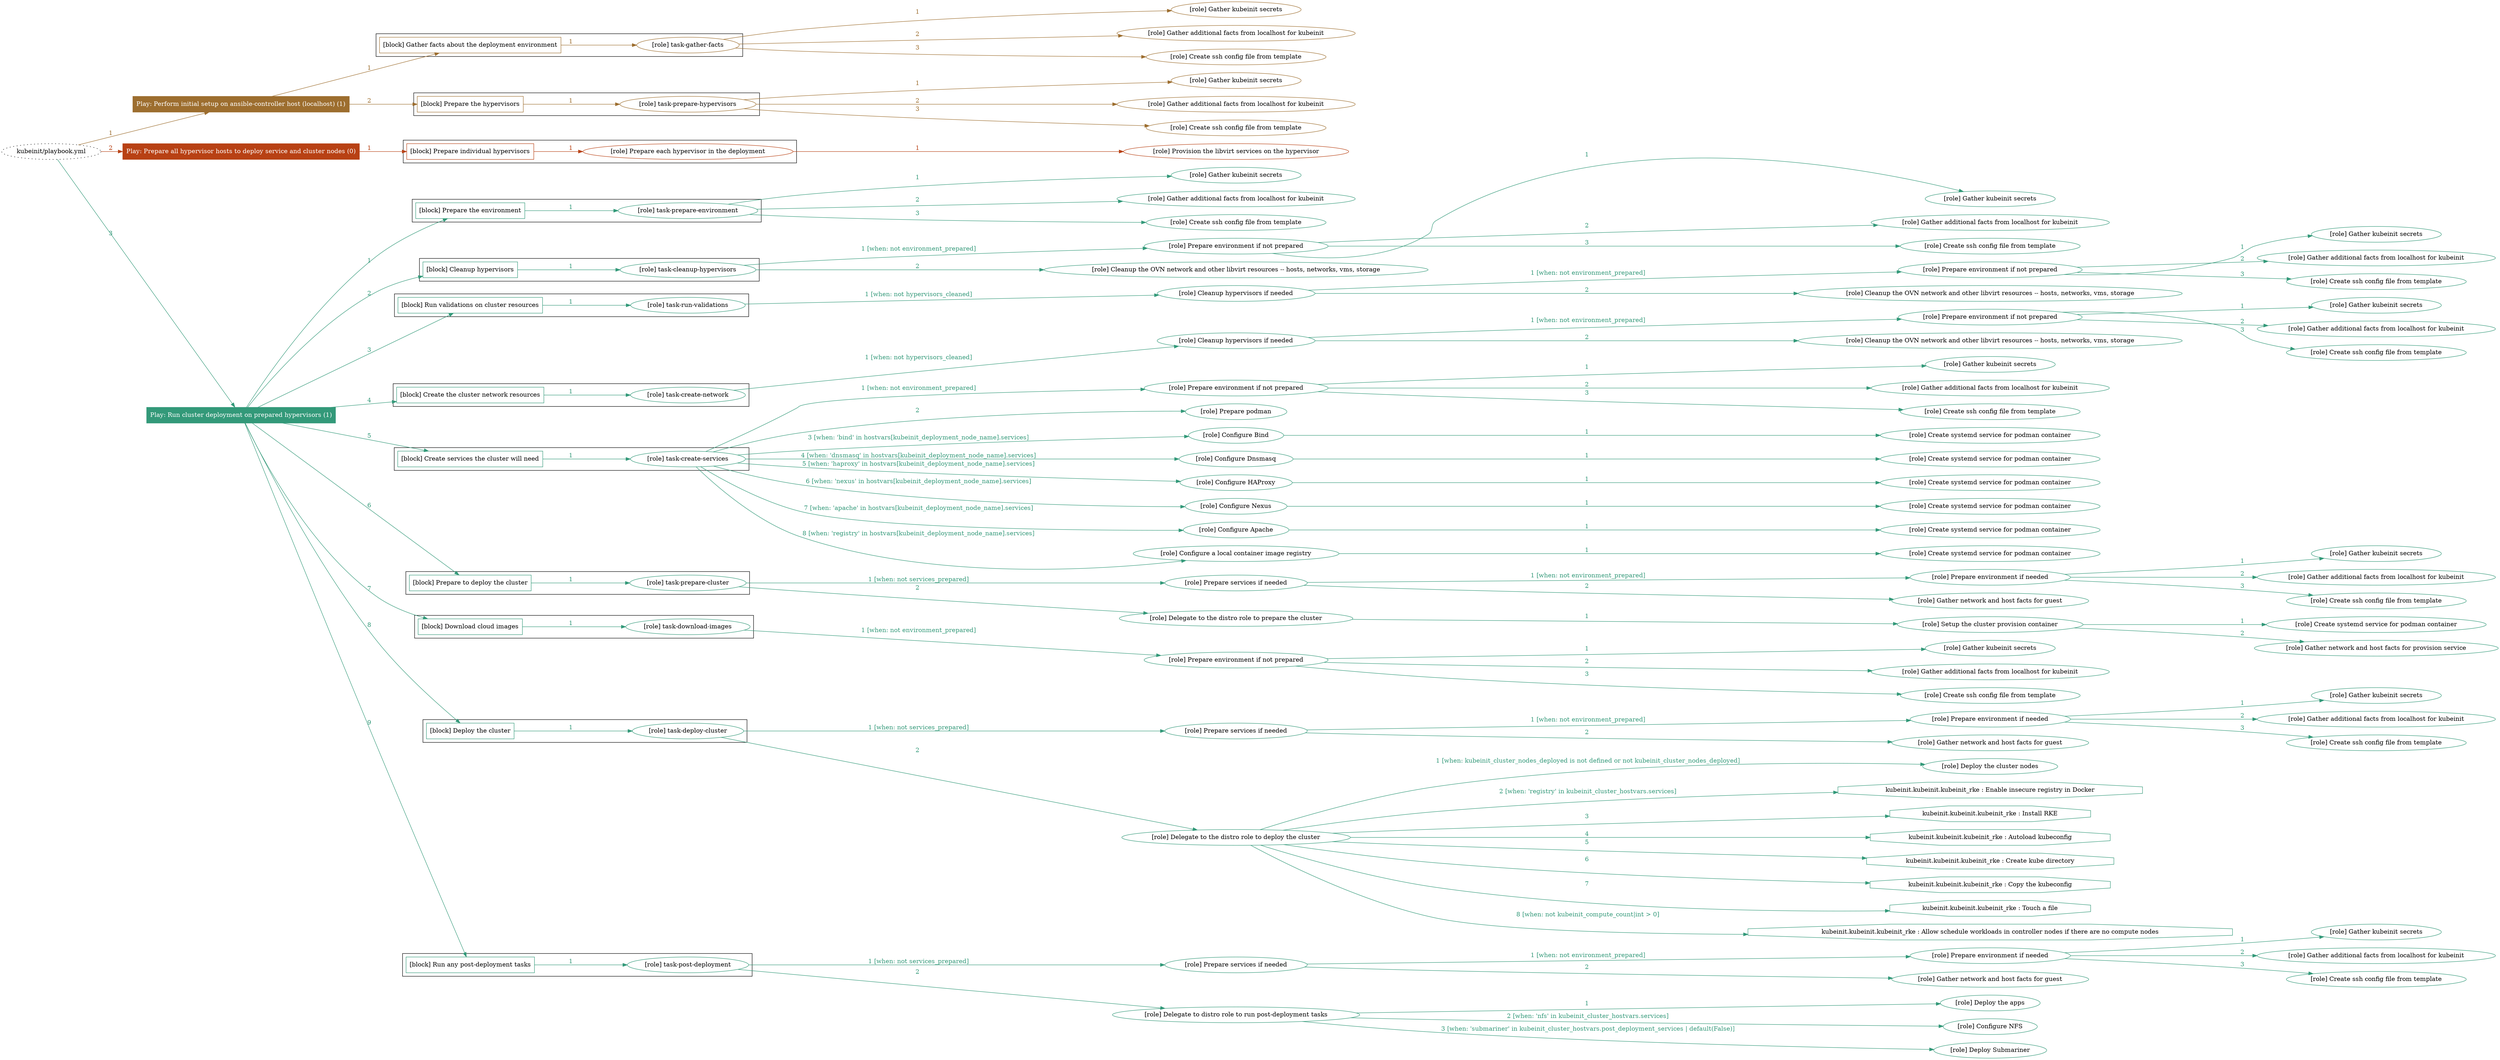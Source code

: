 digraph {
	graph [concentrate=true ordering=in rankdir=LR ratio=fill]
	edge [esep=5 sep=10]
	"kubeinit/playbook.yml" [URL="/home/runner/work/kubeinit/kubeinit/kubeinit/playbook.yml" id=playbook_248c75da style=dotted]
	play_55954fd9 [label="Play: Perform initial setup on ansible-controller host (localhost) (1)" URL="/home/runner/work/kubeinit/kubeinit/kubeinit/playbook.yml" color="#9d6e2f" fontcolor="#ffffff" id=play_55954fd9 shape=box style=filled tooltip=localhost]
	"kubeinit/playbook.yml" -> play_55954fd9 [label="1 " color="#9d6e2f" fontcolor="#9d6e2f" id=edge_01b6a9fa labeltooltip="1 " tooltip="1 "]
	subgraph "Gather kubeinit secrets" {
		role_f28fd35b [label="[role] Gather kubeinit secrets" URL="/home/runner/.ansible/collections/ansible_collections/kubeinit/kubeinit/roles/kubeinit_prepare/tasks/gather_kubeinit_facts.yml" color="#9d6e2f" id=role_f28fd35b tooltip="Gather kubeinit secrets"]
	}
	subgraph "Gather additional facts from localhost for kubeinit" {
		role_b103036b [label="[role] Gather additional facts from localhost for kubeinit" URL="/home/runner/.ansible/collections/ansible_collections/kubeinit/kubeinit/roles/kubeinit_prepare/tasks/gather_kubeinit_facts.yml" color="#9d6e2f" id=role_b103036b tooltip="Gather additional facts from localhost for kubeinit"]
	}
	subgraph "Create ssh config file from template" {
		role_7522fdcf [label="[role] Create ssh config file from template" URL="/home/runner/.ansible/collections/ansible_collections/kubeinit/kubeinit/roles/kubeinit_prepare/tasks/gather_kubeinit_facts.yml" color="#9d6e2f" id=role_7522fdcf tooltip="Create ssh config file from template"]
	}
	subgraph "task-gather-facts" {
		role_b223d60f [label="[role] task-gather-facts" URL="/home/runner/work/kubeinit/kubeinit/kubeinit/playbook.yml" color="#9d6e2f" id=role_b223d60f tooltip="task-gather-facts"]
		role_b223d60f -> role_f28fd35b [label="1 " color="#9d6e2f" fontcolor="#9d6e2f" id=edge_ff332b2f labeltooltip="1 " tooltip="1 "]
		role_b223d60f -> role_b103036b [label="2 " color="#9d6e2f" fontcolor="#9d6e2f" id=edge_d25084cd labeltooltip="2 " tooltip="2 "]
		role_b223d60f -> role_7522fdcf [label="3 " color="#9d6e2f" fontcolor="#9d6e2f" id=edge_260874f3 labeltooltip="3 " tooltip="3 "]
	}
	subgraph "Gather kubeinit secrets" {
		role_5fa1aab0 [label="[role] Gather kubeinit secrets" URL="/home/runner/.ansible/collections/ansible_collections/kubeinit/kubeinit/roles/kubeinit_prepare/tasks/gather_kubeinit_facts.yml" color="#9d6e2f" id=role_5fa1aab0 tooltip="Gather kubeinit secrets"]
	}
	subgraph "Gather additional facts from localhost for kubeinit" {
		role_3dab2be5 [label="[role] Gather additional facts from localhost for kubeinit" URL="/home/runner/.ansible/collections/ansible_collections/kubeinit/kubeinit/roles/kubeinit_prepare/tasks/gather_kubeinit_facts.yml" color="#9d6e2f" id=role_3dab2be5 tooltip="Gather additional facts from localhost for kubeinit"]
	}
	subgraph "Create ssh config file from template" {
		role_185f53a2 [label="[role] Create ssh config file from template" URL="/home/runner/.ansible/collections/ansible_collections/kubeinit/kubeinit/roles/kubeinit_prepare/tasks/gather_kubeinit_facts.yml" color="#9d6e2f" id=role_185f53a2 tooltip="Create ssh config file from template"]
	}
	subgraph "task-prepare-hypervisors" {
		role_523be390 [label="[role] task-prepare-hypervisors" URL="/home/runner/work/kubeinit/kubeinit/kubeinit/playbook.yml" color="#9d6e2f" id=role_523be390 tooltip="task-prepare-hypervisors"]
		role_523be390 -> role_5fa1aab0 [label="1 " color="#9d6e2f" fontcolor="#9d6e2f" id=edge_92500747 labeltooltip="1 " tooltip="1 "]
		role_523be390 -> role_3dab2be5 [label="2 " color="#9d6e2f" fontcolor="#9d6e2f" id=edge_26028351 labeltooltip="2 " tooltip="2 "]
		role_523be390 -> role_185f53a2 [label="3 " color="#9d6e2f" fontcolor="#9d6e2f" id=edge_5e55af16 labeltooltip="3 " tooltip="3 "]
	}
	subgraph "Play: Perform initial setup on ansible-controller host (localhost) (1)" {
		play_55954fd9 -> block_84211303 [label=1 color="#9d6e2f" fontcolor="#9d6e2f" id=edge_6731bd27 labeltooltip=1 tooltip=1]
		subgraph cluster_block_84211303 {
			block_84211303 [label="[block] Gather facts about the deployment environment" URL="/home/runner/work/kubeinit/kubeinit/kubeinit/playbook.yml" color="#9d6e2f" id=block_84211303 labeltooltip="Gather facts about the deployment environment" shape=box tooltip="Gather facts about the deployment environment"]
			block_84211303 -> role_b223d60f [label="1 " color="#9d6e2f" fontcolor="#9d6e2f" id=edge_d2c4d89b labeltooltip="1 " tooltip="1 "]
		}
		play_55954fd9 -> block_68a01049 [label=2 color="#9d6e2f" fontcolor="#9d6e2f" id=edge_601fb83c labeltooltip=2 tooltip=2]
		subgraph cluster_block_68a01049 {
			block_68a01049 [label="[block] Prepare the hypervisors" URL="/home/runner/work/kubeinit/kubeinit/kubeinit/playbook.yml" color="#9d6e2f" id=block_68a01049 labeltooltip="Prepare the hypervisors" shape=box tooltip="Prepare the hypervisors"]
			block_68a01049 -> role_523be390 [label="1 " color="#9d6e2f" fontcolor="#9d6e2f" id=edge_47536236 labeltooltip="1 " tooltip="1 "]
		}
	}
	play_7a2cb841 [label="Play: Prepare all hypervisor hosts to deploy service and cluster nodes (0)" URL="/home/runner/work/kubeinit/kubeinit/kubeinit/playbook.yml" color="#b84114" fontcolor="#ffffff" id=play_7a2cb841 shape=box style=filled tooltip="Play: Prepare all hypervisor hosts to deploy service and cluster nodes (0)"]
	"kubeinit/playbook.yml" -> play_7a2cb841 [label="2 " color="#b84114" fontcolor="#b84114" id=edge_fd63df1d labeltooltip="2 " tooltip="2 "]
	subgraph "Provision the libvirt services on the hypervisor" {
		role_5f987f4f [label="[role] Provision the libvirt services on the hypervisor" URL="/home/runner/.ansible/collections/ansible_collections/kubeinit/kubeinit/roles/kubeinit_prepare/tasks/prepare_hypervisor.yml" color="#b84114" id=role_5f987f4f tooltip="Provision the libvirt services on the hypervisor"]
	}
	subgraph "Prepare each hypervisor in the deployment" {
		role_6c3943e2 [label="[role] Prepare each hypervisor in the deployment" URL="/home/runner/work/kubeinit/kubeinit/kubeinit/playbook.yml" color="#b84114" id=role_6c3943e2 tooltip="Prepare each hypervisor in the deployment"]
		role_6c3943e2 -> role_5f987f4f [label="1 " color="#b84114" fontcolor="#b84114" id=edge_59e0d9db labeltooltip="1 " tooltip="1 "]
	}
	subgraph "Play: Prepare all hypervisor hosts to deploy service and cluster nodes (0)" {
		play_7a2cb841 -> block_be877109 [label=1 color="#b84114" fontcolor="#b84114" id=edge_f333e9a6 labeltooltip=1 tooltip=1]
		subgraph cluster_block_be877109 {
			block_be877109 [label="[block] Prepare individual hypervisors" URL="/home/runner/work/kubeinit/kubeinit/kubeinit/playbook.yml" color="#b84114" id=block_be877109 labeltooltip="Prepare individual hypervisors" shape=box tooltip="Prepare individual hypervisors"]
			block_be877109 -> role_6c3943e2 [label="1 " color="#b84114" fontcolor="#b84114" id=edge_4f13003a labeltooltip="1 " tooltip="1 "]
		}
	}
	play_eb6ec871 [label="Play: Run cluster deployment on prepared hypervisors (1)" URL="/home/runner/work/kubeinit/kubeinit/kubeinit/playbook.yml" color="#339979" fontcolor="#ffffff" id=play_eb6ec871 shape=box style=filled tooltip=localhost]
	"kubeinit/playbook.yml" -> play_eb6ec871 [label="3 " color="#339979" fontcolor="#339979" id=edge_3a2a88d9 labeltooltip="3 " tooltip="3 "]
	subgraph "Gather kubeinit secrets" {
		role_2d7ffac4 [label="[role] Gather kubeinit secrets" URL="/home/runner/.ansible/collections/ansible_collections/kubeinit/kubeinit/roles/kubeinit_prepare/tasks/gather_kubeinit_facts.yml" color="#339979" id=role_2d7ffac4 tooltip="Gather kubeinit secrets"]
	}
	subgraph "Gather additional facts from localhost for kubeinit" {
		role_7307f954 [label="[role] Gather additional facts from localhost for kubeinit" URL="/home/runner/.ansible/collections/ansible_collections/kubeinit/kubeinit/roles/kubeinit_prepare/tasks/gather_kubeinit_facts.yml" color="#339979" id=role_7307f954 tooltip="Gather additional facts from localhost for kubeinit"]
	}
	subgraph "Create ssh config file from template" {
		role_ccd89e8c [label="[role] Create ssh config file from template" URL="/home/runner/.ansible/collections/ansible_collections/kubeinit/kubeinit/roles/kubeinit_prepare/tasks/gather_kubeinit_facts.yml" color="#339979" id=role_ccd89e8c tooltip="Create ssh config file from template"]
	}
	subgraph "task-prepare-environment" {
		role_4a3502b2 [label="[role] task-prepare-environment" URL="/home/runner/work/kubeinit/kubeinit/kubeinit/playbook.yml" color="#339979" id=role_4a3502b2 tooltip="task-prepare-environment"]
		role_4a3502b2 -> role_2d7ffac4 [label="1 " color="#339979" fontcolor="#339979" id=edge_a7b5127f labeltooltip="1 " tooltip="1 "]
		role_4a3502b2 -> role_7307f954 [label="2 " color="#339979" fontcolor="#339979" id=edge_d50cc9a9 labeltooltip="2 " tooltip="2 "]
		role_4a3502b2 -> role_ccd89e8c [label="3 " color="#339979" fontcolor="#339979" id=edge_95291805 labeltooltip="3 " tooltip="3 "]
	}
	subgraph "Gather kubeinit secrets" {
		role_fa62ad03 [label="[role] Gather kubeinit secrets" URL="/home/runner/.ansible/collections/ansible_collections/kubeinit/kubeinit/roles/kubeinit_prepare/tasks/gather_kubeinit_facts.yml" color="#339979" id=role_fa62ad03 tooltip="Gather kubeinit secrets"]
	}
	subgraph "Gather additional facts from localhost for kubeinit" {
		role_195ac87a [label="[role] Gather additional facts from localhost for kubeinit" URL="/home/runner/.ansible/collections/ansible_collections/kubeinit/kubeinit/roles/kubeinit_prepare/tasks/gather_kubeinit_facts.yml" color="#339979" id=role_195ac87a tooltip="Gather additional facts from localhost for kubeinit"]
	}
	subgraph "Create ssh config file from template" {
		role_d11b21eb [label="[role] Create ssh config file from template" URL="/home/runner/.ansible/collections/ansible_collections/kubeinit/kubeinit/roles/kubeinit_prepare/tasks/gather_kubeinit_facts.yml" color="#339979" id=role_d11b21eb tooltip="Create ssh config file from template"]
	}
	subgraph "Prepare environment if not prepared" {
		role_23561c97 [label="[role] Prepare environment if not prepared" URL="/home/runner/.ansible/collections/ansible_collections/kubeinit/kubeinit/roles/kubeinit_prepare/tasks/cleanup_hypervisors.yml" color="#339979" id=role_23561c97 tooltip="Prepare environment if not prepared"]
		role_23561c97 -> role_fa62ad03 [label="1 " color="#339979" fontcolor="#339979" id=edge_0cc710c0 labeltooltip="1 " tooltip="1 "]
		role_23561c97 -> role_195ac87a [label="2 " color="#339979" fontcolor="#339979" id=edge_8e8be63c labeltooltip="2 " tooltip="2 "]
		role_23561c97 -> role_d11b21eb [label="3 " color="#339979" fontcolor="#339979" id=edge_29049882 labeltooltip="3 " tooltip="3 "]
	}
	subgraph "Cleanup the OVN network and other libvirt resources -- hosts, networks, vms, storage" {
		role_5879f1ea [label="[role] Cleanup the OVN network and other libvirt resources -- hosts, networks, vms, storage" URL="/home/runner/.ansible/collections/ansible_collections/kubeinit/kubeinit/roles/kubeinit_prepare/tasks/cleanup_hypervisors.yml" color="#339979" id=role_5879f1ea tooltip="Cleanup the OVN network and other libvirt resources -- hosts, networks, vms, storage"]
	}
	subgraph "task-cleanup-hypervisors" {
		role_e8662778 [label="[role] task-cleanup-hypervisors" URL="/home/runner/work/kubeinit/kubeinit/kubeinit/playbook.yml" color="#339979" id=role_e8662778 tooltip="task-cleanup-hypervisors"]
		role_e8662778 -> role_23561c97 [label="1 [when: not environment_prepared]" color="#339979" fontcolor="#339979" id=edge_81648d97 labeltooltip="1 [when: not environment_prepared]" tooltip="1 [when: not environment_prepared]"]
		role_e8662778 -> role_5879f1ea [label="2 " color="#339979" fontcolor="#339979" id=edge_ba3c3a1f labeltooltip="2 " tooltip="2 "]
	}
	subgraph "Gather kubeinit secrets" {
		role_a59d8ad7 [label="[role] Gather kubeinit secrets" URL="/home/runner/.ansible/collections/ansible_collections/kubeinit/kubeinit/roles/kubeinit_prepare/tasks/gather_kubeinit_facts.yml" color="#339979" id=role_a59d8ad7 tooltip="Gather kubeinit secrets"]
	}
	subgraph "Gather additional facts from localhost for kubeinit" {
		role_797bebd2 [label="[role] Gather additional facts from localhost for kubeinit" URL="/home/runner/.ansible/collections/ansible_collections/kubeinit/kubeinit/roles/kubeinit_prepare/tasks/gather_kubeinit_facts.yml" color="#339979" id=role_797bebd2 tooltip="Gather additional facts from localhost for kubeinit"]
	}
	subgraph "Create ssh config file from template" {
		role_3d39f1c8 [label="[role] Create ssh config file from template" URL="/home/runner/.ansible/collections/ansible_collections/kubeinit/kubeinit/roles/kubeinit_prepare/tasks/gather_kubeinit_facts.yml" color="#339979" id=role_3d39f1c8 tooltip="Create ssh config file from template"]
	}
	subgraph "Prepare environment if not prepared" {
		role_bdfb1f0e [label="[role] Prepare environment if not prepared" URL="/home/runner/.ansible/collections/ansible_collections/kubeinit/kubeinit/roles/kubeinit_prepare/tasks/cleanup_hypervisors.yml" color="#339979" id=role_bdfb1f0e tooltip="Prepare environment if not prepared"]
		role_bdfb1f0e -> role_a59d8ad7 [label="1 " color="#339979" fontcolor="#339979" id=edge_42fabb0c labeltooltip="1 " tooltip="1 "]
		role_bdfb1f0e -> role_797bebd2 [label="2 " color="#339979" fontcolor="#339979" id=edge_71376528 labeltooltip="2 " tooltip="2 "]
		role_bdfb1f0e -> role_3d39f1c8 [label="3 " color="#339979" fontcolor="#339979" id=edge_81ed5952 labeltooltip="3 " tooltip="3 "]
	}
	subgraph "Cleanup the OVN network and other libvirt resources -- hosts, networks, vms, storage" {
		role_e1b7248f [label="[role] Cleanup the OVN network and other libvirt resources -- hosts, networks, vms, storage" URL="/home/runner/.ansible/collections/ansible_collections/kubeinit/kubeinit/roles/kubeinit_prepare/tasks/cleanup_hypervisors.yml" color="#339979" id=role_e1b7248f tooltip="Cleanup the OVN network and other libvirt resources -- hosts, networks, vms, storage"]
	}
	subgraph "Cleanup hypervisors if needed" {
		role_001e6d4a [label="[role] Cleanup hypervisors if needed" URL="/home/runner/.ansible/collections/ansible_collections/kubeinit/kubeinit/roles/kubeinit_validations/tasks/main.yml" color="#339979" id=role_001e6d4a tooltip="Cleanup hypervisors if needed"]
		role_001e6d4a -> role_bdfb1f0e [label="1 [when: not environment_prepared]" color="#339979" fontcolor="#339979" id=edge_b757469a labeltooltip="1 [when: not environment_prepared]" tooltip="1 [when: not environment_prepared]"]
		role_001e6d4a -> role_e1b7248f [label="2 " color="#339979" fontcolor="#339979" id=edge_d0ca6b11 labeltooltip="2 " tooltip="2 "]
	}
	subgraph "task-run-validations" {
		role_147ec1f6 [label="[role] task-run-validations" URL="/home/runner/work/kubeinit/kubeinit/kubeinit/playbook.yml" color="#339979" id=role_147ec1f6 tooltip="task-run-validations"]
		role_147ec1f6 -> role_001e6d4a [label="1 [when: not hypervisors_cleaned]" color="#339979" fontcolor="#339979" id=edge_f8d78d3c labeltooltip="1 [when: not hypervisors_cleaned]" tooltip="1 [when: not hypervisors_cleaned]"]
	}
	subgraph "Gather kubeinit secrets" {
		role_858a2c56 [label="[role] Gather kubeinit secrets" URL="/home/runner/.ansible/collections/ansible_collections/kubeinit/kubeinit/roles/kubeinit_prepare/tasks/gather_kubeinit_facts.yml" color="#339979" id=role_858a2c56 tooltip="Gather kubeinit secrets"]
	}
	subgraph "Gather additional facts from localhost for kubeinit" {
		role_3409cc49 [label="[role] Gather additional facts from localhost for kubeinit" URL="/home/runner/.ansible/collections/ansible_collections/kubeinit/kubeinit/roles/kubeinit_prepare/tasks/gather_kubeinit_facts.yml" color="#339979" id=role_3409cc49 tooltip="Gather additional facts from localhost for kubeinit"]
	}
	subgraph "Create ssh config file from template" {
		role_025d39a6 [label="[role] Create ssh config file from template" URL="/home/runner/.ansible/collections/ansible_collections/kubeinit/kubeinit/roles/kubeinit_prepare/tasks/gather_kubeinit_facts.yml" color="#339979" id=role_025d39a6 tooltip="Create ssh config file from template"]
	}
	subgraph "Prepare environment if not prepared" {
		role_cb1eb33e [label="[role] Prepare environment if not prepared" URL="/home/runner/.ansible/collections/ansible_collections/kubeinit/kubeinit/roles/kubeinit_prepare/tasks/cleanup_hypervisors.yml" color="#339979" id=role_cb1eb33e tooltip="Prepare environment if not prepared"]
		role_cb1eb33e -> role_858a2c56 [label="1 " color="#339979" fontcolor="#339979" id=edge_e4353141 labeltooltip="1 " tooltip="1 "]
		role_cb1eb33e -> role_3409cc49 [label="2 " color="#339979" fontcolor="#339979" id=edge_9389988f labeltooltip="2 " tooltip="2 "]
		role_cb1eb33e -> role_025d39a6 [label="3 " color="#339979" fontcolor="#339979" id=edge_900215cd labeltooltip="3 " tooltip="3 "]
	}
	subgraph "Cleanup the OVN network and other libvirt resources -- hosts, networks, vms, storage" {
		role_99f6a486 [label="[role] Cleanup the OVN network and other libvirt resources -- hosts, networks, vms, storage" URL="/home/runner/.ansible/collections/ansible_collections/kubeinit/kubeinit/roles/kubeinit_prepare/tasks/cleanup_hypervisors.yml" color="#339979" id=role_99f6a486 tooltip="Cleanup the OVN network and other libvirt resources -- hosts, networks, vms, storage"]
	}
	subgraph "Cleanup hypervisors if needed" {
		role_2103ed53 [label="[role] Cleanup hypervisors if needed" URL="/home/runner/.ansible/collections/ansible_collections/kubeinit/kubeinit/roles/kubeinit_libvirt/tasks/create_network.yml" color="#339979" id=role_2103ed53 tooltip="Cleanup hypervisors if needed"]
		role_2103ed53 -> role_cb1eb33e [label="1 [when: not environment_prepared]" color="#339979" fontcolor="#339979" id=edge_e1ae4f31 labeltooltip="1 [when: not environment_prepared]" tooltip="1 [when: not environment_prepared]"]
		role_2103ed53 -> role_99f6a486 [label="2 " color="#339979" fontcolor="#339979" id=edge_cf34d0ff labeltooltip="2 " tooltip="2 "]
	}
	subgraph "task-create-network" {
		role_bd06d300 [label="[role] task-create-network" URL="/home/runner/work/kubeinit/kubeinit/kubeinit/playbook.yml" color="#339979" id=role_bd06d300 tooltip="task-create-network"]
		role_bd06d300 -> role_2103ed53 [label="1 [when: not hypervisors_cleaned]" color="#339979" fontcolor="#339979" id=edge_7c53f6d3 labeltooltip="1 [when: not hypervisors_cleaned]" tooltip="1 [when: not hypervisors_cleaned]"]
	}
	subgraph "Gather kubeinit secrets" {
		role_d7d7d4c4 [label="[role] Gather kubeinit secrets" URL="/home/runner/.ansible/collections/ansible_collections/kubeinit/kubeinit/roles/kubeinit_prepare/tasks/gather_kubeinit_facts.yml" color="#339979" id=role_d7d7d4c4 tooltip="Gather kubeinit secrets"]
	}
	subgraph "Gather additional facts from localhost for kubeinit" {
		role_ac40181f [label="[role] Gather additional facts from localhost for kubeinit" URL="/home/runner/.ansible/collections/ansible_collections/kubeinit/kubeinit/roles/kubeinit_prepare/tasks/gather_kubeinit_facts.yml" color="#339979" id=role_ac40181f tooltip="Gather additional facts from localhost for kubeinit"]
	}
	subgraph "Create ssh config file from template" {
		role_e64160ce [label="[role] Create ssh config file from template" URL="/home/runner/.ansible/collections/ansible_collections/kubeinit/kubeinit/roles/kubeinit_prepare/tasks/gather_kubeinit_facts.yml" color="#339979" id=role_e64160ce tooltip="Create ssh config file from template"]
	}
	subgraph "Prepare environment if not prepared" {
		role_99483a8b [label="[role] Prepare environment if not prepared" URL="/home/runner/.ansible/collections/ansible_collections/kubeinit/kubeinit/roles/kubeinit_services/tasks/main.yml" color="#339979" id=role_99483a8b tooltip="Prepare environment if not prepared"]
		role_99483a8b -> role_d7d7d4c4 [label="1 " color="#339979" fontcolor="#339979" id=edge_dd9e762d labeltooltip="1 " tooltip="1 "]
		role_99483a8b -> role_ac40181f [label="2 " color="#339979" fontcolor="#339979" id=edge_07e194ac labeltooltip="2 " tooltip="2 "]
		role_99483a8b -> role_e64160ce [label="3 " color="#339979" fontcolor="#339979" id=edge_f3fabb16 labeltooltip="3 " tooltip="3 "]
	}
	subgraph "Prepare podman" {
		role_9b499931 [label="[role] Prepare podman" URL="/home/runner/.ansible/collections/ansible_collections/kubeinit/kubeinit/roles/kubeinit_services/tasks/00_create_service_pod.yml" color="#339979" id=role_9b499931 tooltip="Prepare podman"]
	}
	subgraph "Create systemd service for podman container" {
		role_d0c34d61 [label="[role] Create systemd service for podman container" URL="/home/runner/.ansible/collections/ansible_collections/kubeinit/kubeinit/roles/kubeinit_bind/tasks/main.yml" color="#339979" id=role_d0c34d61 tooltip="Create systemd service for podman container"]
	}
	subgraph "Configure Bind" {
		role_43e54d54 [label="[role] Configure Bind" URL="/home/runner/.ansible/collections/ansible_collections/kubeinit/kubeinit/roles/kubeinit_services/tasks/start_services_containers.yml" color="#339979" id=role_43e54d54 tooltip="Configure Bind"]
		role_43e54d54 -> role_d0c34d61 [label="1 " color="#339979" fontcolor="#339979" id=edge_3b6f162d labeltooltip="1 " tooltip="1 "]
	}
	subgraph "Create systemd service for podman container" {
		role_fca7f245 [label="[role] Create systemd service for podman container" URL="/home/runner/.ansible/collections/ansible_collections/kubeinit/kubeinit/roles/kubeinit_dnsmasq/tasks/main.yml" color="#339979" id=role_fca7f245 tooltip="Create systemd service for podman container"]
	}
	subgraph "Configure Dnsmasq" {
		role_d116f067 [label="[role] Configure Dnsmasq" URL="/home/runner/.ansible/collections/ansible_collections/kubeinit/kubeinit/roles/kubeinit_services/tasks/start_services_containers.yml" color="#339979" id=role_d116f067 tooltip="Configure Dnsmasq"]
		role_d116f067 -> role_fca7f245 [label="1 " color="#339979" fontcolor="#339979" id=edge_ed1f7d40 labeltooltip="1 " tooltip="1 "]
	}
	subgraph "Create systemd service for podman container" {
		role_fc2c4293 [label="[role] Create systemd service for podman container" URL="/home/runner/.ansible/collections/ansible_collections/kubeinit/kubeinit/roles/kubeinit_haproxy/tasks/main.yml" color="#339979" id=role_fc2c4293 tooltip="Create systemd service for podman container"]
	}
	subgraph "Configure HAProxy" {
		role_f5602caa [label="[role] Configure HAProxy" URL="/home/runner/.ansible/collections/ansible_collections/kubeinit/kubeinit/roles/kubeinit_services/tasks/start_services_containers.yml" color="#339979" id=role_f5602caa tooltip="Configure HAProxy"]
		role_f5602caa -> role_fc2c4293 [label="1 " color="#339979" fontcolor="#339979" id=edge_b59a7ded labeltooltip="1 " tooltip="1 "]
	}
	subgraph "Create systemd service for podman container" {
		role_5d6e0a66 [label="[role] Create systemd service for podman container" URL="/home/runner/.ansible/collections/ansible_collections/kubeinit/kubeinit/roles/kubeinit_nexus/tasks/main.yml" color="#339979" id=role_5d6e0a66 tooltip="Create systemd service for podman container"]
	}
	subgraph "Configure Nexus" {
		role_9a3ed4b6 [label="[role] Configure Nexus" URL="/home/runner/.ansible/collections/ansible_collections/kubeinit/kubeinit/roles/kubeinit_services/tasks/start_services_containers.yml" color="#339979" id=role_9a3ed4b6 tooltip="Configure Nexus"]
		role_9a3ed4b6 -> role_5d6e0a66 [label="1 " color="#339979" fontcolor="#339979" id=edge_59da8550 labeltooltip="1 " tooltip="1 "]
	}
	subgraph "Create systemd service for podman container" {
		role_335c92b7 [label="[role] Create systemd service for podman container" URL="/home/runner/.ansible/collections/ansible_collections/kubeinit/kubeinit/roles/kubeinit_apache/tasks/main.yml" color="#339979" id=role_335c92b7 tooltip="Create systemd service for podman container"]
	}
	subgraph "Configure Apache" {
		role_93469499 [label="[role] Configure Apache" URL="/home/runner/.ansible/collections/ansible_collections/kubeinit/kubeinit/roles/kubeinit_services/tasks/start_services_containers.yml" color="#339979" id=role_93469499 tooltip="Configure Apache"]
		role_93469499 -> role_335c92b7 [label="1 " color="#339979" fontcolor="#339979" id=edge_e4c37784 labeltooltip="1 " tooltip="1 "]
	}
	subgraph "Create systemd service for podman container" {
		role_b8fc072b [label="[role] Create systemd service for podman container" URL="/home/runner/.ansible/collections/ansible_collections/kubeinit/kubeinit/roles/kubeinit_registry/tasks/main.yml" color="#339979" id=role_b8fc072b tooltip="Create systemd service for podman container"]
	}
	subgraph "Configure a local container image registry" {
		role_9e3f7e8d [label="[role] Configure a local container image registry" URL="/home/runner/.ansible/collections/ansible_collections/kubeinit/kubeinit/roles/kubeinit_services/tasks/start_services_containers.yml" color="#339979" id=role_9e3f7e8d tooltip="Configure a local container image registry"]
		role_9e3f7e8d -> role_b8fc072b [label="1 " color="#339979" fontcolor="#339979" id=edge_f4d1102c labeltooltip="1 " tooltip="1 "]
	}
	subgraph "task-create-services" {
		role_377cddda [label="[role] task-create-services" URL="/home/runner/work/kubeinit/kubeinit/kubeinit/playbook.yml" color="#339979" id=role_377cddda tooltip="task-create-services"]
		role_377cddda -> role_99483a8b [label="1 [when: not environment_prepared]" color="#339979" fontcolor="#339979" id=edge_b13e0a7f labeltooltip="1 [when: not environment_prepared]" tooltip="1 [when: not environment_prepared]"]
		role_377cddda -> role_9b499931 [label="2 " color="#339979" fontcolor="#339979" id=edge_6617a2f5 labeltooltip="2 " tooltip="2 "]
		role_377cddda -> role_43e54d54 [label="3 [when: 'bind' in hostvars[kubeinit_deployment_node_name].services]" color="#339979" fontcolor="#339979" id=edge_02727eb7 labeltooltip="3 [when: 'bind' in hostvars[kubeinit_deployment_node_name].services]" tooltip="3 [when: 'bind' in hostvars[kubeinit_deployment_node_name].services]"]
		role_377cddda -> role_d116f067 [label="4 [when: 'dnsmasq' in hostvars[kubeinit_deployment_node_name].services]" color="#339979" fontcolor="#339979" id=edge_307bbaf2 labeltooltip="4 [when: 'dnsmasq' in hostvars[kubeinit_deployment_node_name].services]" tooltip="4 [when: 'dnsmasq' in hostvars[kubeinit_deployment_node_name].services]"]
		role_377cddda -> role_f5602caa [label="5 [when: 'haproxy' in hostvars[kubeinit_deployment_node_name].services]" color="#339979" fontcolor="#339979" id=edge_1df2defd labeltooltip="5 [when: 'haproxy' in hostvars[kubeinit_deployment_node_name].services]" tooltip="5 [when: 'haproxy' in hostvars[kubeinit_deployment_node_name].services]"]
		role_377cddda -> role_9a3ed4b6 [label="6 [when: 'nexus' in hostvars[kubeinit_deployment_node_name].services]" color="#339979" fontcolor="#339979" id=edge_043e1c2d labeltooltip="6 [when: 'nexus' in hostvars[kubeinit_deployment_node_name].services]" tooltip="6 [when: 'nexus' in hostvars[kubeinit_deployment_node_name].services]"]
		role_377cddda -> role_93469499 [label="7 [when: 'apache' in hostvars[kubeinit_deployment_node_name].services]" color="#339979" fontcolor="#339979" id=edge_cb888e7a labeltooltip="7 [when: 'apache' in hostvars[kubeinit_deployment_node_name].services]" tooltip="7 [when: 'apache' in hostvars[kubeinit_deployment_node_name].services]"]
		role_377cddda -> role_9e3f7e8d [label="8 [when: 'registry' in hostvars[kubeinit_deployment_node_name].services]" color="#339979" fontcolor="#339979" id=edge_0b8316b5 labeltooltip="8 [when: 'registry' in hostvars[kubeinit_deployment_node_name].services]" tooltip="8 [when: 'registry' in hostvars[kubeinit_deployment_node_name].services]"]
	}
	subgraph "Gather kubeinit secrets" {
		role_983231fe [label="[role] Gather kubeinit secrets" URL="/home/runner/.ansible/collections/ansible_collections/kubeinit/kubeinit/roles/kubeinit_prepare/tasks/gather_kubeinit_facts.yml" color="#339979" id=role_983231fe tooltip="Gather kubeinit secrets"]
	}
	subgraph "Gather additional facts from localhost for kubeinit" {
		role_50026023 [label="[role] Gather additional facts from localhost for kubeinit" URL="/home/runner/.ansible/collections/ansible_collections/kubeinit/kubeinit/roles/kubeinit_prepare/tasks/gather_kubeinit_facts.yml" color="#339979" id=role_50026023 tooltip="Gather additional facts from localhost for kubeinit"]
	}
	subgraph "Create ssh config file from template" {
		role_6fe03920 [label="[role] Create ssh config file from template" URL="/home/runner/.ansible/collections/ansible_collections/kubeinit/kubeinit/roles/kubeinit_prepare/tasks/gather_kubeinit_facts.yml" color="#339979" id=role_6fe03920 tooltip="Create ssh config file from template"]
	}
	subgraph "Prepare environment if needed" {
		role_29767ff3 [label="[role] Prepare environment if needed" URL="/home/runner/.ansible/collections/ansible_collections/kubeinit/kubeinit/roles/kubeinit_services/tasks/prepare_services.yml" color="#339979" id=role_29767ff3 tooltip="Prepare environment if needed"]
		role_29767ff3 -> role_983231fe [label="1 " color="#339979" fontcolor="#339979" id=edge_59e0ef2c labeltooltip="1 " tooltip="1 "]
		role_29767ff3 -> role_50026023 [label="2 " color="#339979" fontcolor="#339979" id=edge_e7ac6ee3 labeltooltip="2 " tooltip="2 "]
		role_29767ff3 -> role_6fe03920 [label="3 " color="#339979" fontcolor="#339979" id=edge_b6c5b48f labeltooltip="3 " tooltip="3 "]
	}
	subgraph "Gather network and host facts for guest" {
		role_33ef2374 [label="[role] Gather network and host facts for guest" URL="/home/runner/.ansible/collections/ansible_collections/kubeinit/kubeinit/roles/kubeinit_services/tasks/prepare_services.yml" color="#339979" id=role_33ef2374 tooltip="Gather network and host facts for guest"]
	}
	subgraph "Prepare services if needed" {
		role_85b10371 [label="[role] Prepare services if needed" URL="/home/runner/.ansible/collections/ansible_collections/kubeinit/kubeinit/roles/kubeinit_prepare/tasks/prepare_cluster.yml" color="#339979" id=role_85b10371 tooltip="Prepare services if needed"]
		role_85b10371 -> role_29767ff3 [label="1 [when: not environment_prepared]" color="#339979" fontcolor="#339979" id=edge_dbb4f503 labeltooltip="1 [when: not environment_prepared]" tooltip="1 [when: not environment_prepared]"]
		role_85b10371 -> role_33ef2374 [label="2 " color="#339979" fontcolor="#339979" id=edge_df9fa1d0 labeltooltip="2 " tooltip="2 "]
	}
	subgraph "Create systemd service for podman container" {
		role_4925ecab [label="[role] Create systemd service for podman container" URL="/home/runner/.ansible/collections/ansible_collections/kubeinit/kubeinit/roles/kubeinit_services/tasks/create_provision_container.yml" color="#339979" id=role_4925ecab tooltip="Create systemd service for podman container"]
	}
	subgraph "Gather network and host facts for provision service" {
		role_db009b65 [label="[role] Gather network and host facts for provision service" URL="/home/runner/.ansible/collections/ansible_collections/kubeinit/kubeinit/roles/kubeinit_services/tasks/create_provision_container.yml" color="#339979" id=role_db009b65 tooltip="Gather network and host facts for provision service"]
	}
	subgraph "Setup the cluster provision container" {
		role_46f1cfe1 [label="[role] Setup the cluster provision container" URL="/home/runner/.ansible/collections/ansible_collections/kubeinit/kubeinit/roles/kubeinit_rke/tasks/prepare_cluster.yml" color="#339979" id=role_46f1cfe1 tooltip="Setup the cluster provision container"]
		role_46f1cfe1 -> role_4925ecab [label="1 " color="#339979" fontcolor="#339979" id=edge_58a0e877 labeltooltip="1 " tooltip="1 "]
		role_46f1cfe1 -> role_db009b65 [label="2 " color="#339979" fontcolor="#339979" id=edge_e1672bc3 labeltooltip="2 " tooltip="2 "]
	}
	subgraph "Delegate to the distro role to prepare the cluster" {
		role_b21af384 [label="[role] Delegate to the distro role to prepare the cluster" URL="/home/runner/.ansible/collections/ansible_collections/kubeinit/kubeinit/roles/kubeinit_prepare/tasks/prepare_cluster.yml" color="#339979" id=role_b21af384 tooltip="Delegate to the distro role to prepare the cluster"]
		role_b21af384 -> role_46f1cfe1 [label="1 " color="#339979" fontcolor="#339979" id=edge_9d27fb78 labeltooltip="1 " tooltip="1 "]
	}
	subgraph "task-prepare-cluster" {
		role_dba0b1b8 [label="[role] task-prepare-cluster" URL="/home/runner/work/kubeinit/kubeinit/kubeinit/playbook.yml" color="#339979" id=role_dba0b1b8 tooltip="task-prepare-cluster"]
		role_dba0b1b8 -> role_85b10371 [label="1 [when: not services_prepared]" color="#339979" fontcolor="#339979" id=edge_2f6910bb labeltooltip="1 [when: not services_prepared]" tooltip="1 [when: not services_prepared]"]
		role_dba0b1b8 -> role_b21af384 [label="2 " color="#339979" fontcolor="#339979" id=edge_468727f3 labeltooltip="2 " tooltip="2 "]
	}
	subgraph "Gather kubeinit secrets" {
		role_3ba50aa5 [label="[role] Gather kubeinit secrets" URL="/home/runner/.ansible/collections/ansible_collections/kubeinit/kubeinit/roles/kubeinit_prepare/tasks/gather_kubeinit_facts.yml" color="#339979" id=role_3ba50aa5 tooltip="Gather kubeinit secrets"]
	}
	subgraph "Gather additional facts from localhost for kubeinit" {
		role_6234eb13 [label="[role] Gather additional facts from localhost for kubeinit" URL="/home/runner/.ansible/collections/ansible_collections/kubeinit/kubeinit/roles/kubeinit_prepare/tasks/gather_kubeinit_facts.yml" color="#339979" id=role_6234eb13 tooltip="Gather additional facts from localhost for kubeinit"]
	}
	subgraph "Create ssh config file from template" {
		role_5e3352de [label="[role] Create ssh config file from template" URL="/home/runner/.ansible/collections/ansible_collections/kubeinit/kubeinit/roles/kubeinit_prepare/tasks/gather_kubeinit_facts.yml" color="#339979" id=role_5e3352de tooltip="Create ssh config file from template"]
	}
	subgraph "Prepare environment if not prepared" {
		role_6ac7d5b3 [label="[role] Prepare environment if not prepared" URL="/home/runner/.ansible/collections/ansible_collections/kubeinit/kubeinit/roles/kubeinit_libvirt/tasks/download_cloud_images.yml" color="#339979" id=role_6ac7d5b3 tooltip="Prepare environment if not prepared"]
		role_6ac7d5b3 -> role_3ba50aa5 [label="1 " color="#339979" fontcolor="#339979" id=edge_89b59ea0 labeltooltip="1 " tooltip="1 "]
		role_6ac7d5b3 -> role_6234eb13 [label="2 " color="#339979" fontcolor="#339979" id=edge_adc936da labeltooltip="2 " tooltip="2 "]
		role_6ac7d5b3 -> role_5e3352de [label="3 " color="#339979" fontcolor="#339979" id=edge_01dbe817 labeltooltip="3 " tooltip="3 "]
	}
	subgraph "task-download-images" {
		role_9374db5b [label="[role] task-download-images" URL="/home/runner/work/kubeinit/kubeinit/kubeinit/playbook.yml" color="#339979" id=role_9374db5b tooltip="task-download-images"]
		role_9374db5b -> role_6ac7d5b3 [label="1 [when: not environment_prepared]" color="#339979" fontcolor="#339979" id=edge_1a1b0ee8 labeltooltip="1 [when: not environment_prepared]" tooltip="1 [when: not environment_prepared]"]
	}
	subgraph "Gather kubeinit secrets" {
		role_166b5c1c [label="[role] Gather kubeinit secrets" URL="/home/runner/.ansible/collections/ansible_collections/kubeinit/kubeinit/roles/kubeinit_prepare/tasks/gather_kubeinit_facts.yml" color="#339979" id=role_166b5c1c tooltip="Gather kubeinit secrets"]
	}
	subgraph "Gather additional facts from localhost for kubeinit" {
		role_649f6613 [label="[role] Gather additional facts from localhost for kubeinit" URL="/home/runner/.ansible/collections/ansible_collections/kubeinit/kubeinit/roles/kubeinit_prepare/tasks/gather_kubeinit_facts.yml" color="#339979" id=role_649f6613 tooltip="Gather additional facts from localhost for kubeinit"]
	}
	subgraph "Create ssh config file from template" {
		role_06cbe282 [label="[role] Create ssh config file from template" URL="/home/runner/.ansible/collections/ansible_collections/kubeinit/kubeinit/roles/kubeinit_prepare/tasks/gather_kubeinit_facts.yml" color="#339979" id=role_06cbe282 tooltip="Create ssh config file from template"]
	}
	subgraph "Prepare environment if needed" {
		role_bfe28af8 [label="[role] Prepare environment if needed" URL="/home/runner/.ansible/collections/ansible_collections/kubeinit/kubeinit/roles/kubeinit_services/tasks/prepare_services.yml" color="#339979" id=role_bfe28af8 tooltip="Prepare environment if needed"]
		role_bfe28af8 -> role_166b5c1c [label="1 " color="#339979" fontcolor="#339979" id=edge_9f9949e0 labeltooltip="1 " tooltip="1 "]
		role_bfe28af8 -> role_649f6613 [label="2 " color="#339979" fontcolor="#339979" id=edge_f341c44c labeltooltip="2 " tooltip="2 "]
		role_bfe28af8 -> role_06cbe282 [label="3 " color="#339979" fontcolor="#339979" id=edge_7c405b42 labeltooltip="3 " tooltip="3 "]
	}
	subgraph "Gather network and host facts for guest" {
		role_407c6e80 [label="[role] Gather network and host facts for guest" URL="/home/runner/.ansible/collections/ansible_collections/kubeinit/kubeinit/roles/kubeinit_services/tasks/prepare_services.yml" color="#339979" id=role_407c6e80 tooltip="Gather network and host facts for guest"]
	}
	subgraph "Prepare services if needed" {
		role_007a25fe [label="[role] Prepare services if needed" URL="/home/runner/.ansible/collections/ansible_collections/kubeinit/kubeinit/roles/kubeinit_prepare/tasks/deploy_cluster.yml" color="#339979" id=role_007a25fe tooltip="Prepare services if needed"]
		role_007a25fe -> role_bfe28af8 [label="1 [when: not environment_prepared]" color="#339979" fontcolor="#339979" id=edge_cdb7b537 labeltooltip="1 [when: not environment_prepared]" tooltip="1 [when: not environment_prepared]"]
		role_007a25fe -> role_407c6e80 [label="2 " color="#339979" fontcolor="#339979" id=edge_6e74e17b labeltooltip="2 " tooltip="2 "]
	}
	subgraph "Deploy the cluster nodes" {
		role_730bc7de [label="[role] Deploy the cluster nodes" URL="/home/runner/.ansible/collections/ansible_collections/kubeinit/kubeinit/roles/kubeinit_rke/tasks/main.yml" color="#339979" id=role_730bc7de tooltip="Deploy the cluster nodes"]
	}
	subgraph "Delegate to the distro role to deploy the cluster" {
		role_aa57ac36 [label="[role] Delegate to the distro role to deploy the cluster" URL="/home/runner/.ansible/collections/ansible_collections/kubeinit/kubeinit/roles/kubeinit_prepare/tasks/deploy_cluster.yml" color="#339979" id=role_aa57ac36 tooltip="Delegate to the distro role to deploy the cluster"]
		role_aa57ac36 -> role_730bc7de [label="1 [when: kubeinit_cluster_nodes_deployed is not defined or not kubeinit_cluster_nodes_deployed]" color="#339979" fontcolor="#339979" id=edge_1f8083d0 labeltooltip="1 [when: kubeinit_cluster_nodes_deployed is not defined or not kubeinit_cluster_nodes_deployed]" tooltip="1 [when: kubeinit_cluster_nodes_deployed is not defined or not kubeinit_cluster_nodes_deployed]"]
		task_823c2e3e [label="kubeinit.kubeinit.kubeinit_rke : Enable insecure registry in Docker" URL="/home/runner/.ansible/collections/ansible_collections/kubeinit/kubeinit/roles/kubeinit_rke/tasks/main.yml" color="#339979" id=task_823c2e3e shape=octagon tooltip="kubeinit.kubeinit.kubeinit_rke : Enable insecure registry in Docker"]
		role_aa57ac36 -> task_823c2e3e [label="2 [when: 'registry' in kubeinit_cluster_hostvars.services]" color="#339979" fontcolor="#339979" id=edge_bd5a06a8 labeltooltip="2 [when: 'registry' in kubeinit_cluster_hostvars.services]" tooltip="2 [when: 'registry' in kubeinit_cluster_hostvars.services]"]
		task_98be5987 [label="kubeinit.kubeinit.kubeinit_rke : Install RKE" URL="/home/runner/.ansible/collections/ansible_collections/kubeinit/kubeinit/roles/kubeinit_rke/tasks/main.yml" color="#339979" id=task_98be5987 shape=octagon tooltip="kubeinit.kubeinit.kubeinit_rke : Install RKE"]
		role_aa57ac36 -> task_98be5987 [label="3 " color="#339979" fontcolor="#339979" id=edge_5e671f81 labeltooltip="3 " tooltip="3 "]
		task_9bd96794 [label="kubeinit.kubeinit.kubeinit_rke : Autoload kubeconfig" URL="/home/runner/.ansible/collections/ansible_collections/kubeinit/kubeinit/roles/kubeinit_rke/tasks/main.yml" color="#339979" id=task_9bd96794 shape=octagon tooltip="kubeinit.kubeinit.kubeinit_rke : Autoload kubeconfig"]
		role_aa57ac36 -> task_9bd96794 [label="4 " color="#339979" fontcolor="#339979" id=edge_51e8222e labeltooltip="4 " tooltip="4 "]
		task_8ad616d0 [label="kubeinit.kubeinit.kubeinit_rke : Create kube directory" URL="/home/runner/.ansible/collections/ansible_collections/kubeinit/kubeinit/roles/kubeinit_rke/tasks/main.yml" color="#339979" id=task_8ad616d0 shape=octagon tooltip="kubeinit.kubeinit.kubeinit_rke : Create kube directory"]
		role_aa57ac36 -> task_8ad616d0 [label="5 " color="#339979" fontcolor="#339979" id=edge_038ea5e7 labeltooltip="5 " tooltip="5 "]
		task_d9f7c425 [label="kubeinit.kubeinit.kubeinit_rke : Copy the kubeconfig" URL="/home/runner/.ansible/collections/ansible_collections/kubeinit/kubeinit/roles/kubeinit_rke/tasks/main.yml" color="#339979" id=task_d9f7c425 shape=octagon tooltip="kubeinit.kubeinit.kubeinit_rke : Copy the kubeconfig"]
		role_aa57ac36 -> task_d9f7c425 [label="6 " color="#339979" fontcolor="#339979" id=edge_6e4eae4f labeltooltip="6 " tooltip="6 "]
		task_56f0ac79 [label="kubeinit.kubeinit.kubeinit_rke : Touch a file" URL="/home/runner/.ansible/collections/ansible_collections/kubeinit/kubeinit/roles/kubeinit_rke/tasks/main.yml" color="#339979" id=task_56f0ac79 shape=octagon tooltip="kubeinit.kubeinit.kubeinit_rke : Touch a file"]
		role_aa57ac36 -> task_56f0ac79 [label="7 " color="#339979" fontcolor="#339979" id=edge_c7c52d42 labeltooltip="7 " tooltip="7 "]
		task_7469cfff [label="kubeinit.kubeinit.kubeinit_rke : Allow schedule workloads in controller nodes if there are no compute nodes" URL="/home/runner/.ansible/collections/ansible_collections/kubeinit/kubeinit/roles/kubeinit_rke/tasks/main.yml" color="#339979" id=task_7469cfff shape=octagon tooltip="kubeinit.kubeinit.kubeinit_rke : Allow schedule workloads in controller nodes if there are no compute nodes"]
		role_aa57ac36 -> task_7469cfff [label="8 [when: not kubeinit_compute_count|int > 0]" color="#339979" fontcolor="#339979" id=edge_afc69501 labeltooltip="8 [when: not kubeinit_compute_count|int > 0]" tooltip="8 [when: not kubeinit_compute_count|int > 0]"]
	}
	subgraph "task-deploy-cluster" {
		role_458f168f [label="[role] task-deploy-cluster" URL="/home/runner/work/kubeinit/kubeinit/kubeinit/playbook.yml" color="#339979" id=role_458f168f tooltip="task-deploy-cluster"]
		role_458f168f -> role_007a25fe [label="1 [when: not services_prepared]" color="#339979" fontcolor="#339979" id=edge_ca699353 labeltooltip="1 [when: not services_prepared]" tooltip="1 [when: not services_prepared]"]
		role_458f168f -> role_aa57ac36 [label="2 " color="#339979" fontcolor="#339979" id=edge_c2815751 labeltooltip="2 " tooltip="2 "]
	}
	subgraph "Gather kubeinit secrets" {
		role_3eef42a6 [label="[role] Gather kubeinit secrets" URL="/home/runner/.ansible/collections/ansible_collections/kubeinit/kubeinit/roles/kubeinit_prepare/tasks/gather_kubeinit_facts.yml" color="#339979" id=role_3eef42a6 tooltip="Gather kubeinit secrets"]
	}
	subgraph "Gather additional facts from localhost for kubeinit" {
		role_663acc94 [label="[role] Gather additional facts from localhost for kubeinit" URL="/home/runner/.ansible/collections/ansible_collections/kubeinit/kubeinit/roles/kubeinit_prepare/tasks/gather_kubeinit_facts.yml" color="#339979" id=role_663acc94 tooltip="Gather additional facts from localhost for kubeinit"]
	}
	subgraph "Create ssh config file from template" {
		role_026966c6 [label="[role] Create ssh config file from template" URL="/home/runner/.ansible/collections/ansible_collections/kubeinit/kubeinit/roles/kubeinit_prepare/tasks/gather_kubeinit_facts.yml" color="#339979" id=role_026966c6 tooltip="Create ssh config file from template"]
	}
	subgraph "Prepare environment if needed" {
		role_092369e3 [label="[role] Prepare environment if needed" URL="/home/runner/.ansible/collections/ansible_collections/kubeinit/kubeinit/roles/kubeinit_services/tasks/prepare_services.yml" color="#339979" id=role_092369e3 tooltip="Prepare environment if needed"]
		role_092369e3 -> role_3eef42a6 [label="1 " color="#339979" fontcolor="#339979" id=edge_51232c37 labeltooltip="1 " tooltip="1 "]
		role_092369e3 -> role_663acc94 [label="2 " color="#339979" fontcolor="#339979" id=edge_0df7d13b labeltooltip="2 " tooltip="2 "]
		role_092369e3 -> role_026966c6 [label="3 " color="#339979" fontcolor="#339979" id=edge_1d3413e6 labeltooltip="3 " tooltip="3 "]
	}
	subgraph "Gather network and host facts for guest" {
		role_0a28a888 [label="[role] Gather network and host facts for guest" URL="/home/runner/.ansible/collections/ansible_collections/kubeinit/kubeinit/roles/kubeinit_services/tasks/prepare_services.yml" color="#339979" id=role_0a28a888 tooltip="Gather network and host facts for guest"]
	}
	subgraph "Prepare services if needed" {
		role_73b4b082 [label="[role] Prepare services if needed" URL="/home/runner/.ansible/collections/ansible_collections/kubeinit/kubeinit/roles/kubeinit_prepare/tasks/post_deployment.yml" color="#339979" id=role_73b4b082 tooltip="Prepare services if needed"]
		role_73b4b082 -> role_092369e3 [label="1 [when: not environment_prepared]" color="#339979" fontcolor="#339979" id=edge_5ba4b37a labeltooltip="1 [when: not environment_prepared]" tooltip="1 [when: not environment_prepared]"]
		role_73b4b082 -> role_0a28a888 [label="2 " color="#339979" fontcolor="#339979" id=edge_1e0f5f36 labeltooltip="2 " tooltip="2 "]
	}
	subgraph "Deploy the apps" {
		role_85e0dafa [label="[role] Deploy the apps" URL="/home/runner/.ansible/collections/ansible_collections/kubeinit/kubeinit/roles/kubeinit_rke/tasks/post_deployment_tasks.yml" color="#339979" id=role_85e0dafa tooltip="Deploy the apps"]
	}
	subgraph "Configure NFS" {
		role_7d25f6d0 [label="[role] Configure NFS" URL="/home/runner/.ansible/collections/ansible_collections/kubeinit/kubeinit/roles/kubeinit_rke/tasks/post_deployment_tasks.yml" color="#339979" id=role_7d25f6d0 tooltip="Configure NFS"]
	}
	subgraph "Deploy Submariner" {
		role_2744ebff [label="[role] Deploy Submariner" URL="/home/runner/.ansible/collections/ansible_collections/kubeinit/kubeinit/roles/kubeinit_rke/tasks/post_deployment_tasks.yml" color="#339979" id=role_2744ebff tooltip="Deploy Submariner"]
	}
	subgraph "Delegate to distro role to run post-deployment tasks" {
		role_81bdc0e8 [label="[role] Delegate to distro role to run post-deployment tasks" URL="/home/runner/.ansible/collections/ansible_collections/kubeinit/kubeinit/roles/kubeinit_prepare/tasks/post_deployment.yml" color="#339979" id=role_81bdc0e8 tooltip="Delegate to distro role to run post-deployment tasks"]
		role_81bdc0e8 -> role_85e0dafa [label="1 " color="#339979" fontcolor="#339979" id=edge_9df33b93 labeltooltip="1 " tooltip="1 "]
		role_81bdc0e8 -> role_7d25f6d0 [label="2 [when: 'nfs' in kubeinit_cluster_hostvars.services]" color="#339979" fontcolor="#339979" id=edge_4d3e4d14 labeltooltip="2 [when: 'nfs' in kubeinit_cluster_hostvars.services]" tooltip="2 [when: 'nfs' in kubeinit_cluster_hostvars.services]"]
		role_81bdc0e8 -> role_2744ebff [label="3 [when: 'submariner' in kubeinit_cluster_hostvars.post_deployment_services | default(False)]" color="#339979" fontcolor="#339979" id=edge_0c18358e labeltooltip="3 [when: 'submariner' in kubeinit_cluster_hostvars.post_deployment_services | default(False)]" tooltip="3 [when: 'submariner' in kubeinit_cluster_hostvars.post_deployment_services | default(False)]"]
	}
	subgraph "task-post-deployment" {
		role_ba7d7000 [label="[role] task-post-deployment" URL="/home/runner/work/kubeinit/kubeinit/kubeinit/playbook.yml" color="#339979" id=role_ba7d7000 tooltip="task-post-deployment"]
		role_ba7d7000 -> role_73b4b082 [label="1 [when: not services_prepared]" color="#339979" fontcolor="#339979" id=edge_32f887c8 labeltooltip="1 [when: not services_prepared]" tooltip="1 [when: not services_prepared]"]
		role_ba7d7000 -> role_81bdc0e8 [label="2 " color="#339979" fontcolor="#339979" id=edge_f1a44dcf labeltooltip="2 " tooltip="2 "]
	}
	subgraph "Play: Run cluster deployment on prepared hypervisors (1)" {
		play_eb6ec871 -> block_0eb1b4bb [label=1 color="#339979" fontcolor="#339979" id=edge_050b5e60 labeltooltip=1 tooltip=1]
		subgraph cluster_block_0eb1b4bb {
			block_0eb1b4bb [label="[block] Prepare the environment" URL="/home/runner/work/kubeinit/kubeinit/kubeinit/playbook.yml" color="#339979" id=block_0eb1b4bb labeltooltip="Prepare the environment" shape=box tooltip="Prepare the environment"]
			block_0eb1b4bb -> role_4a3502b2 [label="1 " color="#339979" fontcolor="#339979" id=edge_a5e9cc06 labeltooltip="1 " tooltip="1 "]
		}
		play_eb6ec871 -> block_e5dfc692 [label=2 color="#339979" fontcolor="#339979" id=edge_7ab08cc8 labeltooltip=2 tooltip=2]
		subgraph cluster_block_e5dfc692 {
			block_e5dfc692 [label="[block] Cleanup hypervisors" URL="/home/runner/work/kubeinit/kubeinit/kubeinit/playbook.yml" color="#339979" id=block_e5dfc692 labeltooltip="Cleanup hypervisors" shape=box tooltip="Cleanup hypervisors"]
			block_e5dfc692 -> role_e8662778 [label="1 " color="#339979" fontcolor="#339979" id=edge_8adc0bc5 labeltooltip="1 " tooltip="1 "]
		}
		play_eb6ec871 -> block_7d31af35 [label=3 color="#339979" fontcolor="#339979" id=edge_7d95c1b4 labeltooltip=3 tooltip=3]
		subgraph cluster_block_7d31af35 {
			block_7d31af35 [label="[block] Run validations on cluster resources" URL="/home/runner/work/kubeinit/kubeinit/kubeinit/playbook.yml" color="#339979" id=block_7d31af35 labeltooltip="Run validations on cluster resources" shape=box tooltip="Run validations on cluster resources"]
			block_7d31af35 -> role_147ec1f6 [label="1 " color="#339979" fontcolor="#339979" id=edge_0dd66e87 labeltooltip="1 " tooltip="1 "]
		}
		play_eb6ec871 -> block_69fd9b2c [label=4 color="#339979" fontcolor="#339979" id=edge_08e65a14 labeltooltip=4 tooltip=4]
		subgraph cluster_block_69fd9b2c {
			block_69fd9b2c [label="[block] Create the cluster network resources" URL="/home/runner/work/kubeinit/kubeinit/kubeinit/playbook.yml" color="#339979" id=block_69fd9b2c labeltooltip="Create the cluster network resources" shape=box tooltip="Create the cluster network resources"]
			block_69fd9b2c -> role_bd06d300 [label="1 " color="#339979" fontcolor="#339979" id=edge_d635d956 labeltooltip="1 " tooltip="1 "]
		}
		play_eb6ec871 -> block_e4ba95c5 [label=5 color="#339979" fontcolor="#339979" id=edge_b9f9d515 labeltooltip=5 tooltip=5]
		subgraph cluster_block_e4ba95c5 {
			block_e4ba95c5 [label="[block] Create services the cluster will need" URL="/home/runner/work/kubeinit/kubeinit/kubeinit/playbook.yml" color="#339979" id=block_e4ba95c5 labeltooltip="Create services the cluster will need" shape=box tooltip="Create services the cluster will need"]
			block_e4ba95c5 -> role_377cddda [label="1 " color="#339979" fontcolor="#339979" id=edge_791920a3 labeltooltip="1 " tooltip="1 "]
		}
		play_eb6ec871 -> block_8a884fe4 [label=6 color="#339979" fontcolor="#339979" id=edge_8adf24cc labeltooltip=6 tooltip=6]
		subgraph cluster_block_8a884fe4 {
			block_8a884fe4 [label="[block] Prepare to deploy the cluster" URL="/home/runner/work/kubeinit/kubeinit/kubeinit/playbook.yml" color="#339979" id=block_8a884fe4 labeltooltip="Prepare to deploy the cluster" shape=box tooltip="Prepare to deploy the cluster"]
			block_8a884fe4 -> role_dba0b1b8 [label="1 " color="#339979" fontcolor="#339979" id=edge_4e5a0b3c labeltooltip="1 " tooltip="1 "]
		}
		play_eb6ec871 -> block_d6e0125c [label=7 color="#339979" fontcolor="#339979" id=edge_d1b07e29 labeltooltip=7 tooltip=7]
		subgraph cluster_block_d6e0125c {
			block_d6e0125c [label="[block] Download cloud images" URL="/home/runner/work/kubeinit/kubeinit/kubeinit/playbook.yml" color="#339979" id=block_d6e0125c labeltooltip="Download cloud images" shape=box tooltip="Download cloud images"]
			block_d6e0125c -> role_9374db5b [label="1 " color="#339979" fontcolor="#339979" id=edge_ae5b7ab0 labeltooltip="1 " tooltip="1 "]
		}
		play_eb6ec871 -> block_2c968fa7 [label=8 color="#339979" fontcolor="#339979" id=edge_27e18525 labeltooltip=8 tooltip=8]
		subgraph cluster_block_2c968fa7 {
			block_2c968fa7 [label="[block] Deploy the cluster" URL="/home/runner/work/kubeinit/kubeinit/kubeinit/playbook.yml" color="#339979" id=block_2c968fa7 labeltooltip="Deploy the cluster" shape=box tooltip="Deploy the cluster"]
			block_2c968fa7 -> role_458f168f [label="1 " color="#339979" fontcolor="#339979" id=edge_5bf3d339 labeltooltip="1 " tooltip="1 "]
		}
		play_eb6ec871 -> block_b26a4557 [label=9 color="#339979" fontcolor="#339979" id=edge_c1dcf177 labeltooltip=9 tooltip=9]
		subgraph cluster_block_b26a4557 {
			block_b26a4557 [label="[block] Run any post-deployment tasks" URL="/home/runner/work/kubeinit/kubeinit/kubeinit/playbook.yml" color="#339979" id=block_b26a4557 labeltooltip="Run any post-deployment tasks" shape=box tooltip="Run any post-deployment tasks"]
			block_b26a4557 -> role_ba7d7000 [label="1 " color="#339979" fontcolor="#339979" id=edge_9e0d8583 labeltooltip="1 " tooltip="1 "]
		}
	}
}

